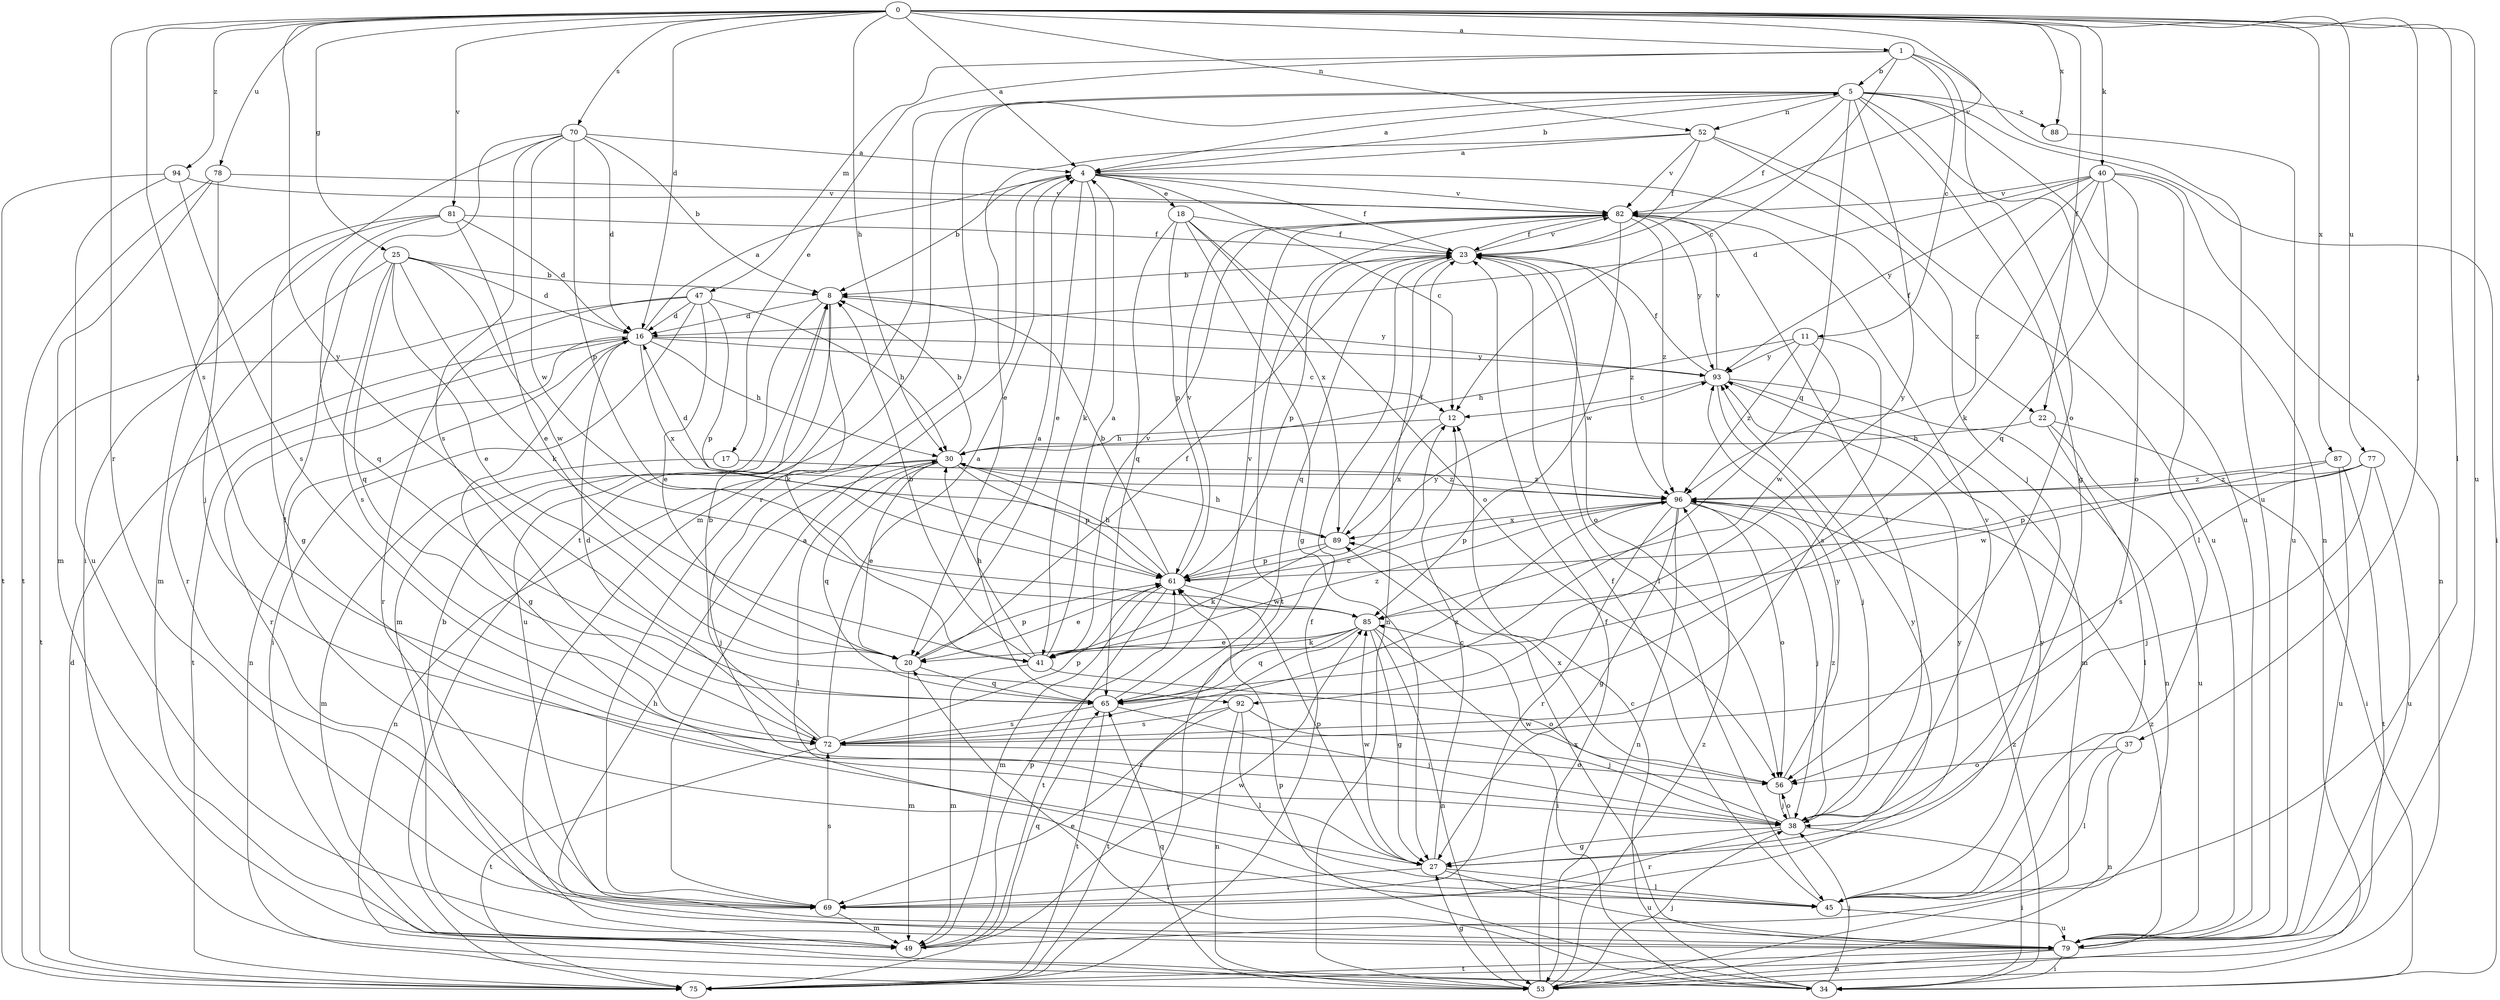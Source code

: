 strict digraph  {
0;
1;
4;
5;
8;
11;
12;
16;
17;
18;
20;
22;
23;
25;
27;
30;
34;
37;
38;
40;
41;
45;
47;
49;
52;
53;
56;
61;
65;
69;
70;
72;
75;
77;
78;
79;
81;
82;
85;
87;
88;
89;
92;
93;
94;
96;
0 -> 1  [label=a];
0 -> 4  [label=a];
0 -> 16  [label=d];
0 -> 22  [label=f];
0 -> 25  [label=g];
0 -> 30  [label=h];
0 -> 37  [label=j];
0 -> 40  [label=k];
0 -> 45  [label=l];
0 -> 52  [label=n];
0 -> 69  [label=r];
0 -> 70  [label=s];
0 -> 72  [label=s];
0 -> 77  [label=u];
0 -> 78  [label=u];
0 -> 79  [label=u];
0 -> 81  [label=v];
0 -> 82  [label=v];
0 -> 87  [label=x];
0 -> 88  [label=x];
0 -> 92  [label=y];
0 -> 94  [label=z];
1 -> 5  [label=b];
1 -> 11  [label=c];
1 -> 12  [label=c];
1 -> 17  [label=e];
1 -> 47  [label=m];
1 -> 56  [label=o];
1 -> 79  [label=u];
4 -> 5  [label=b];
4 -> 8  [label=b];
4 -> 12  [label=c];
4 -> 18  [label=e];
4 -> 20  [label=e];
4 -> 22  [label=f];
4 -> 23  [label=f];
4 -> 41  [label=k];
4 -> 82  [label=v];
5 -> 4  [label=a];
5 -> 23  [label=f];
5 -> 27  [label=g];
5 -> 34  [label=i];
5 -> 49  [label=m];
5 -> 52  [label=n];
5 -> 53  [label=n];
5 -> 65  [label=q];
5 -> 69  [label=r];
5 -> 75  [label=t];
5 -> 79  [label=u];
5 -> 88  [label=x];
5 -> 92  [label=y];
8 -> 16  [label=d];
8 -> 41  [label=k];
8 -> 49  [label=m];
8 -> 79  [label=u];
8 -> 93  [label=y];
11 -> 30  [label=h];
11 -> 72  [label=s];
11 -> 85  [label=w];
11 -> 93  [label=y];
11 -> 96  [label=z];
12 -> 30  [label=h];
12 -> 89  [label=x];
16 -> 4  [label=a];
16 -> 12  [label=c];
16 -> 27  [label=g];
16 -> 30  [label=h];
16 -> 53  [label=n];
16 -> 69  [label=r];
16 -> 75  [label=t];
16 -> 89  [label=x];
16 -> 93  [label=y];
17 -> 49  [label=m];
17 -> 96  [label=z];
18 -> 23  [label=f];
18 -> 27  [label=g];
18 -> 56  [label=o];
18 -> 61  [label=p];
18 -> 65  [label=q];
18 -> 89  [label=x];
20 -> 23  [label=f];
20 -> 49  [label=m];
20 -> 61  [label=p];
20 -> 65  [label=q];
22 -> 30  [label=h];
22 -> 34  [label=i];
22 -> 45  [label=l];
22 -> 79  [label=u];
23 -> 8  [label=b];
23 -> 45  [label=l];
23 -> 53  [label=n];
23 -> 56  [label=o];
23 -> 61  [label=p];
23 -> 65  [label=q];
23 -> 82  [label=v];
23 -> 96  [label=z];
25 -> 8  [label=b];
25 -> 16  [label=d];
25 -> 20  [label=e];
25 -> 41  [label=k];
25 -> 65  [label=q];
25 -> 69  [label=r];
25 -> 72  [label=s];
25 -> 85  [label=w];
27 -> 12  [label=c];
27 -> 45  [label=l];
27 -> 61  [label=p];
27 -> 69  [label=r];
27 -> 79  [label=u];
27 -> 85  [label=w];
27 -> 93  [label=y];
30 -> 8  [label=b];
30 -> 20  [label=e];
30 -> 38  [label=j];
30 -> 45  [label=l];
30 -> 53  [label=n];
30 -> 61  [label=p];
30 -> 65  [label=q];
30 -> 96  [label=z];
34 -> 12  [label=c];
34 -> 20  [label=e];
34 -> 38  [label=j];
34 -> 61  [label=p];
34 -> 96  [label=z];
37 -> 45  [label=l];
37 -> 53  [label=n];
37 -> 56  [label=o];
38 -> 27  [label=g];
38 -> 34  [label=i];
38 -> 56  [label=o];
38 -> 69  [label=r];
38 -> 82  [label=v];
38 -> 85  [label=w];
38 -> 96  [label=z];
40 -> 16  [label=d];
40 -> 41  [label=k];
40 -> 45  [label=l];
40 -> 53  [label=n];
40 -> 56  [label=o];
40 -> 65  [label=q];
40 -> 82  [label=v];
40 -> 93  [label=y];
40 -> 96  [label=z];
41 -> 4  [label=a];
41 -> 8  [label=b];
41 -> 30  [label=h];
41 -> 49  [label=m];
41 -> 56  [label=o];
41 -> 82  [label=v];
41 -> 96  [label=z];
45 -> 23  [label=f];
45 -> 79  [label=u];
45 -> 93  [label=y];
47 -> 16  [label=d];
47 -> 20  [label=e];
47 -> 30  [label=h];
47 -> 34  [label=i];
47 -> 61  [label=p];
47 -> 69  [label=r];
47 -> 75  [label=t];
49 -> 61  [label=p];
49 -> 65  [label=q];
49 -> 85  [label=w];
52 -> 4  [label=a];
52 -> 20  [label=e];
52 -> 23  [label=f];
52 -> 38  [label=j];
52 -> 79  [label=u];
52 -> 82  [label=v];
53 -> 23  [label=f];
53 -> 27  [label=g];
53 -> 38  [label=j];
53 -> 65  [label=q];
53 -> 96  [label=z];
56 -> 38  [label=j];
56 -> 89  [label=x];
56 -> 93  [label=y];
61 -> 8  [label=b];
61 -> 20  [label=e];
61 -> 30  [label=h];
61 -> 49  [label=m];
61 -> 75  [label=t];
61 -> 82  [label=v];
61 -> 85  [label=w];
61 -> 93  [label=y];
65 -> 4  [label=a];
65 -> 12  [label=c];
65 -> 38  [label=j];
65 -> 72  [label=s];
65 -> 75  [label=t];
65 -> 82  [label=v];
69 -> 4  [label=a];
69 -> 49  [label=m];
69 -> 72  [label=s];
69 -> 93  [label=y];
70 -> 4  [label=a];
70 -> 8  [label=b];
70 -> 16  [label=d];
70 -> 34  [label=i];
70 -> 45  [label=l];
70 -> 61  [label=p];
70 -> 72  [label=s];
70 -> 85  [label=w];
72 -> 4  [label=a];
72 -> 8  [label=b];
72 -> 16  [label=d];
72 -> 56  [label=o];
72 -> 61  [label=p];
72 -> 75  [label=t];
72 -> 96  [label=z];
75 -> 16  [label=d];
75 -> 23  [label=f];
77 -> 38  [label=j];
77 -> 61  [label=p];
77 -> 72  [label=s];
77 -> 79  [label=u];
77 -> 96  [label=z];
78 -> 38  [label=j];
78 -> 49  [label=m];
78 -> 75  [label=t];
78 -> 82  [label=v];
79 -> 8  [label=b];
79 -> 30  [label=h];
79 -> 34  [label=i];
79 -> 53  [label=n];
79 -> 75  [label=t];
79 -> 89  [label=x];
79 -> 96  [label=z];
81 -> 16  [label=d];
81 -> 20  [label=e];
81 -> 23  [label=f];
81 -> 27  [label=g];
81 -> 49  [label=m];
81 -> 65  [label=q];
82 -> 23  [label=f];
82 -> 38  [label=j];
82 -> 75  [label=t];
82 -> 85  [label=w];
82 -> 93  [label=y];
82 -> 96  [label=z];
85 -> 20  [label=e];
85 -> 27  [label=g];
85 -> 34  [label=i];
85 -> 41  [label=k];
85 -> 53  [label=n];
85 -> 65  [label=q];
85 -> 69  [label=r];
87 -> 75  [label=t];
87 -> 79  [label=u];
87 -> 85  [label=w];
87 -> 96  [label=z];
88 -> 79  [label=u];
89 -> 23  [label=f];
89 -> 30  [label=h];
89 -> 41  [label=k];
89 -> 61  [label=p];
92 -> 38  [label=j];
92 -> 45  [label=l];
92 -> 53  [label=n];
92 -> 72  [label=s];
92 -> 75  [label=t];
93 -> 12  [label=c];
93 -> 23  [label=f];
93 -> 38  [label=j];
93 -> 49  [label=m];
93 -> 53  [label=n];
93 -> 82  [label=v];
94 -> 72  [label=s];
94 -> 75  [label=t];
94 -> 79  [label=u];
94 -> 82  [label=v];
96 -> 16  [label=d];
96 -> 27  [label=g];
96 -> 38  [label=j];
96 -> 53  [label=n];
96 -> 56  [label=o];
96 -> 61  [label=p];
96 -> 69  [label=r];
96 -> 89  [label=x];
}
